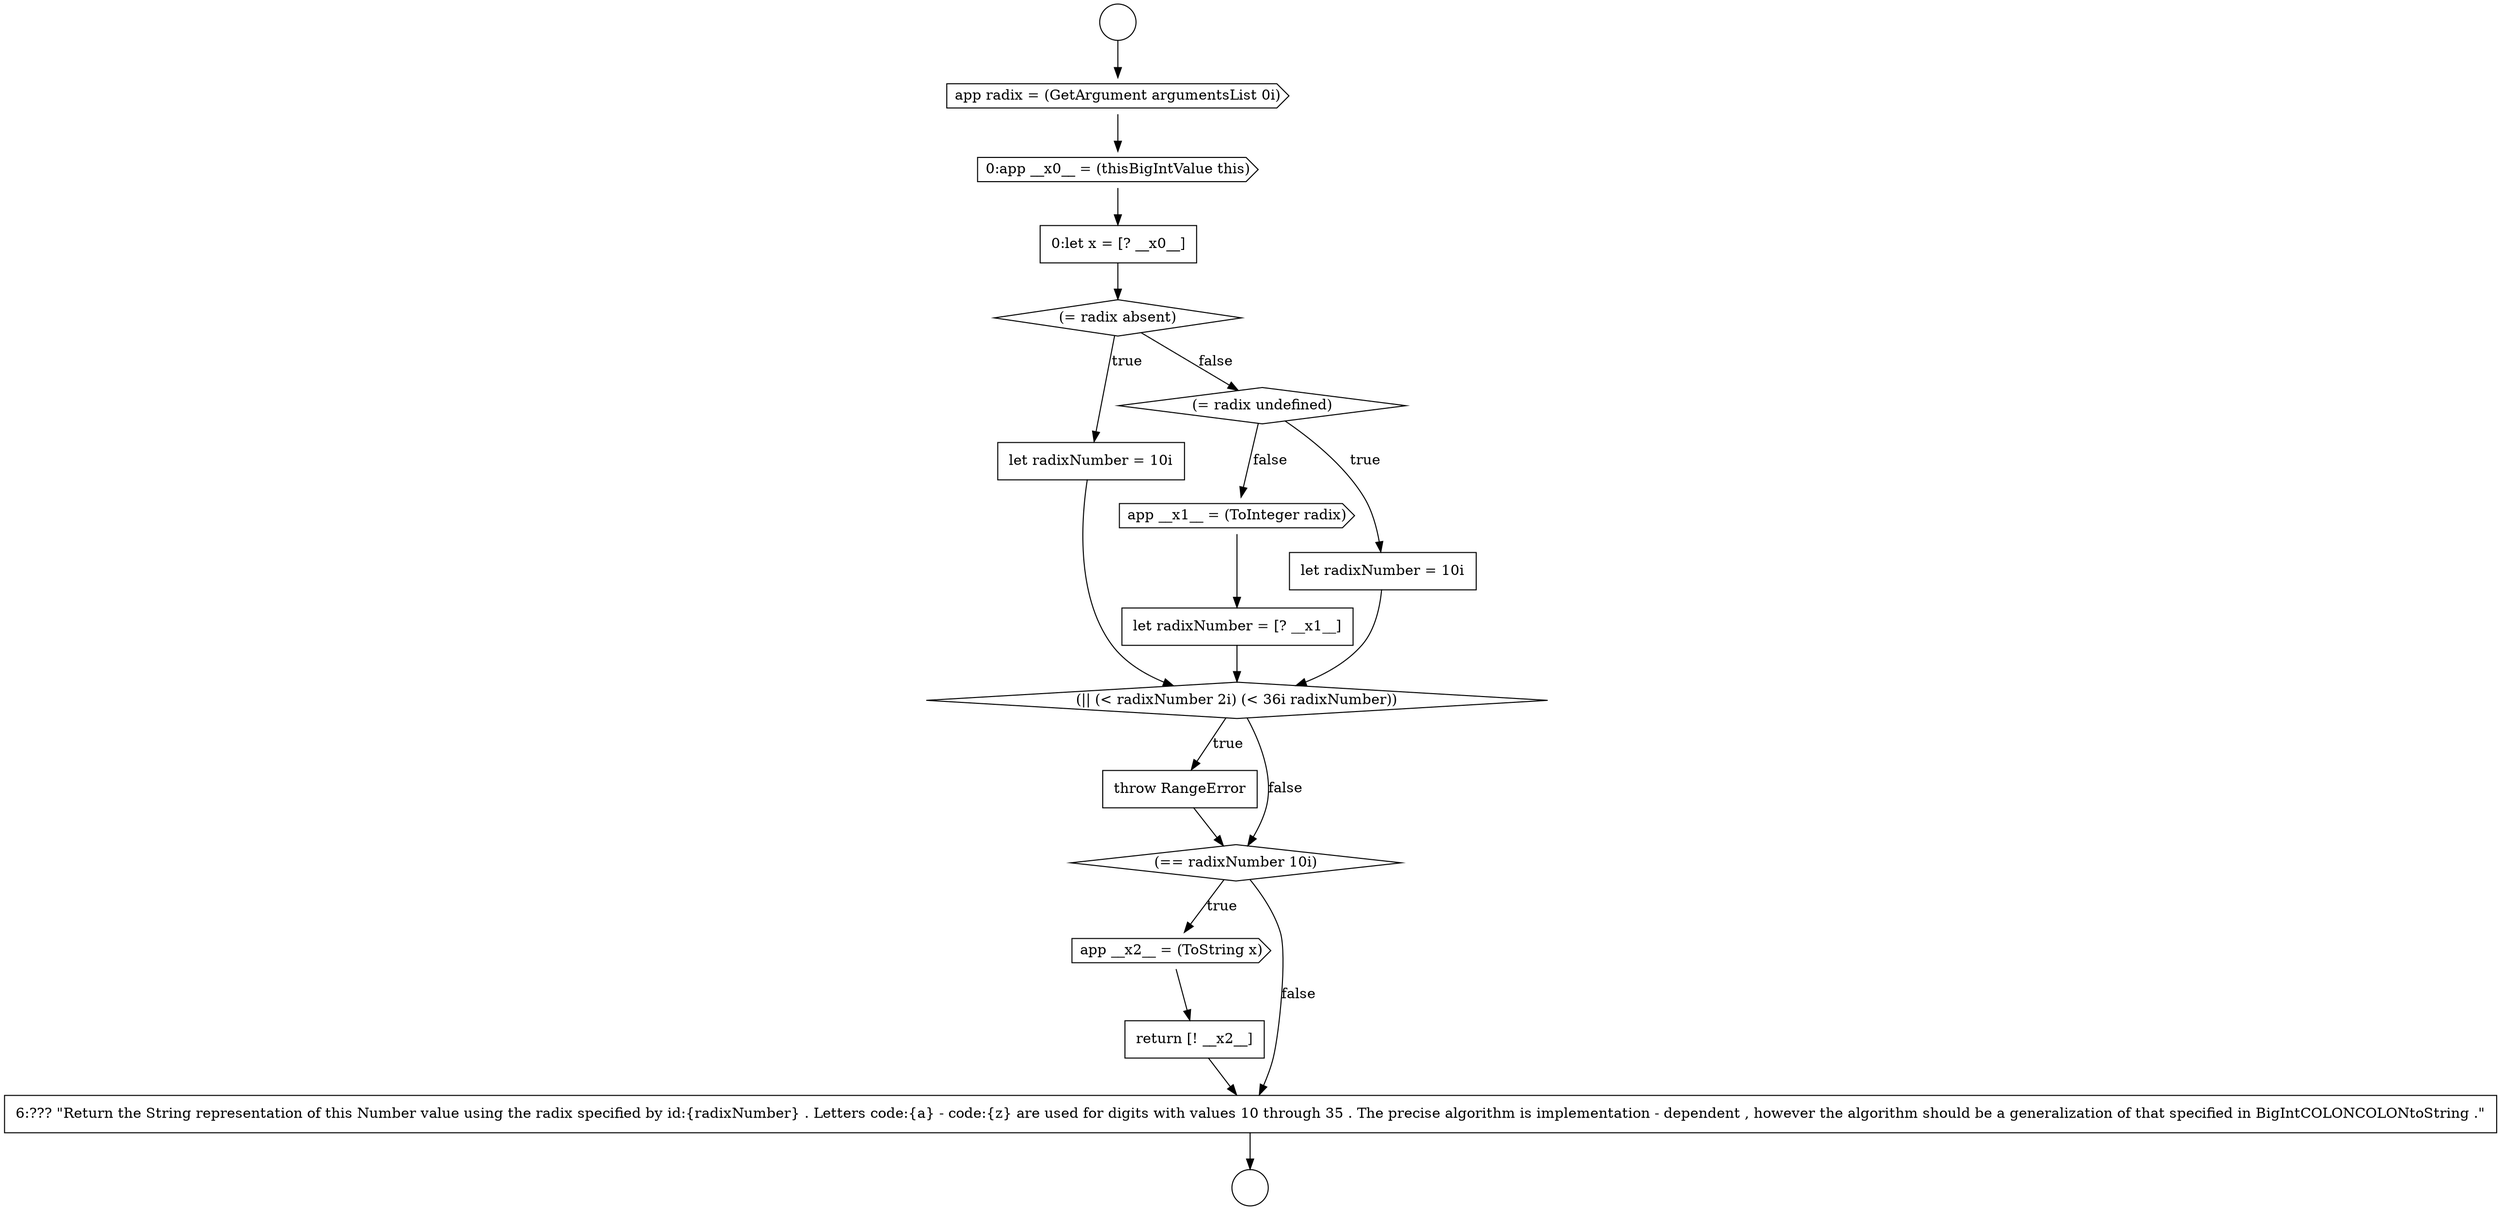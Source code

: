 digraph {
  node12774 [shape=cds, label=<<font color="black">0:app __x0__ = (thisBigIntValue this)</font>> color="black" fillcolor="white" style=filled]
  node12785 [shape=cds, label=<<font color="black">app __x2__ = (ToString x)</font>> color="black" fillcolor="white" style=filled]
  node12782 [shape=diamond, label=<<font color="black">(|| (&lt; radixNumber 2i) (&lt; 36i radixNumber))</font>> color="black" fillcolor="white" style=filled]
  node12777 [shape=none, margin=0, label=<<font color="black">
    <table border="0" cellborder="1" cellspacing="0" cellpadding="10">
      <tr><td align="left">let radixNumber = 10i</td></tr>
    </table>
  </font>> color="black" fillcolor="white" style=filled]
  node12773 [shape=cds, label=<<font color="black">app radix = (GetArgument argumentsList 0i)</font>> color="black" fillcolor="white" style=filled]
  node12783 [shape=none, margin=0, label=<<font color="black">
    <table border="0" cellborder="1" cellspacing="0" cellpadding="10">
      <tr><td align="left">throw RangeError</td></tr>
    </table>
  </font>> color="black" fillcolor="white" style=filled]
  node12778 [shape=diamond, label=<<font color="black">(= radix undefined)</font>> color="black" fillcolor="white" style=filled]
  node12780 [shape=cds, label=<<font color="black">app __x1__ = (ToInteger radix)</font>> color="black" fillcolor="white" style=filled]
  node12772 [shape=circle label=" " color="black" fillcolor="white" style=filled]
  node12771 [shape=circle label=" " color="black" fillcolor="white" style=filled]
  node12781 [shape=none, margin=0, label=<<font color="black">
    <table border="0" cellborder="1" cellspacing="0" cellpadding="10">
      <tr><td align="left">let radixNumber = [? __x1__]</td></tr>
    </table>
  </font>> color="black" fillcolor="white" style=filled]
  node12776 [shape=diamond, label=<<font color="black">(= radix absent)</font>> color="black" fillcolor="white" style=filled]
  node12787 [shape=none, margin=0, label=<<font color="black">
    <table border="0" cellborder="1" cellspacing="0" cellpadding="10">
      <tr><td align="left">6:??? &quot;Return the String representation of this Number value using the radix specified by id:{radixNumber} . Letters code:{a} - code:{z} are used for digits with values 10 through 35 . The precise algorithm is implementation - dependent , however the algorithm should be a generalization of that specified in BigIntCOLONCOLONtoString .&quot;</td></tr>
    </table>
  </font>> color="black" fillcolor="white" style=filled]
  node12779 [shape=none, margin=0, label=<<font color="black">
    <table border="0" cellborder="1" cellspacing="0" cellpadding="10">
      <tr><td align="left">let radixNumber = 10i</td></tr>
    </table>
  </font>> color="black" fillcolor="white" style=filled]
  node12784 [shape=diamond, label=<<font color="black">(== radixNumber 10i)</font>> color="black" fillcolor="white" style=filled]
  node12786 [shape=none, margin=0, label=<<font color="black">
    <table border="0" cellborder="1" cellspacing="0" cellpadding="10">
      <tr><td align="left">return [! __x2__]</td></tr>
    </table>
  </font>> color="black" fillcolor="white" style=filled]
  node12775 [shape=none, margin=0, label=<<font color="black">
    <table border="0" cellborder="1" cellspacing="0" cellpadding="10">
      <tr><td align="left">0:let x = [? __x0__]</td></tr>
    </table>
  </font>> color="black" fillcolor="white" style=filled]
  node12783 -> node12784 [ color="black"]
  node12777 -> node12782 [ color="black"]
  node12784 -> node12785 [label=<<font color="black">true</font>> color="black"]
  node12784 -> node12787 [label=<<font color="black">false</font>> color="black"]
  node12771 -> node12773 [ color="black"]
  node12775 -> node12776 [ color="black"]
  node12779 -> node12782 [ color="black"]
  node12778 -> node12779 [label=<<font color="black">true</font>> color="black"]
  node12778 -> node12780 [label=<<font color="black">false</font>> color="black"]
  node12785 -> node12786 [ color="black"]
  node12773 -> node12774 [ color="black"]
  node12786 -> node12787 [ color="black"]
  node12782 -> node12783 [label=<<font color="black">true</font>> color="black"]
  node12782 -> node12784 [label=<<font color="black">false</font>> color="black"]
  node12780 -> node12781 [ color="black"]
  node12781 -> node12782 [ color="black"]
  node12776 -> node12777 [label=<<font color="black">true</font>> color="black"]
  node12776 -> node12778 [label=<<font color="black">false</font>> color="black"]
  node12787 -> node12772 [ color="black"]
  node12774 -> node12775 [ color="black"]
}
